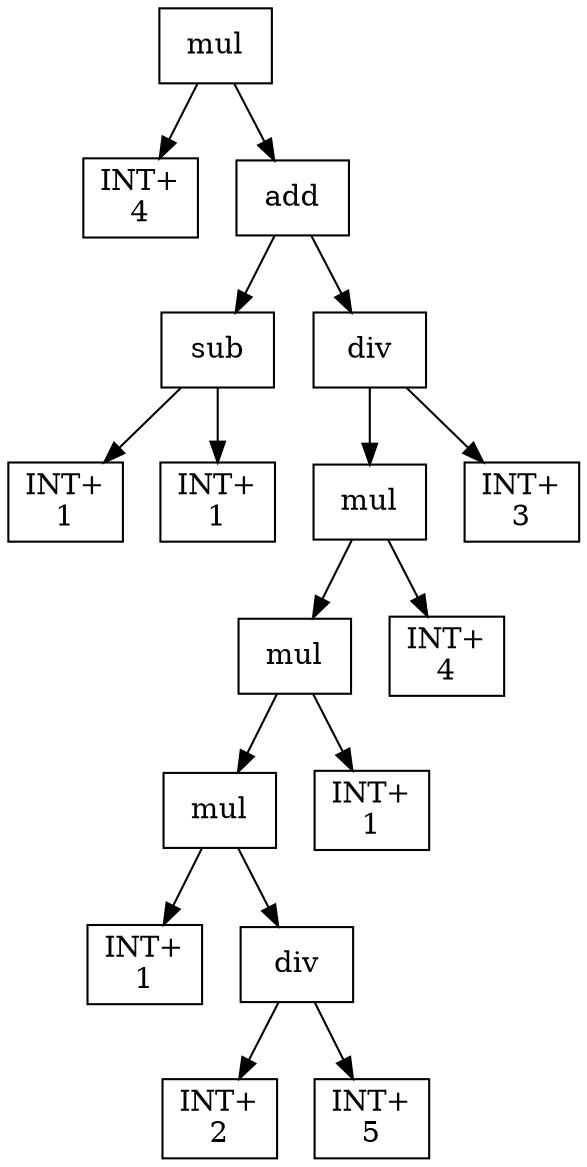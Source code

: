 digraph expr {
  node [shape=box];
  n1 [label="mul"];
  n2 [label="INT+\n4"];
  n3 [label="add"];
  n4 [label="sub"];
  n5 [label="INT+\n1"];
  n6 [label="INT+\n1"];
  n4 -> n5;
  n4 -> n6;
  n7 [label="div"];
  n8 [label="mul"];
  n9 [label="mul"];
  n10 [label="mul"];
  n11 [label="INT+\n1"];
  n12 [label="div"];
  n13 [label="INT+\n2"];
  n14 [label="INT+\n5"];
  n12 -> n13;
  n12 -> n14;
  n10 -> n11;
  n10 -> n12;
  n15 [label="INT+\n1"];
  n9 -> n10;
  n9 -> n15;
  n16 [label="INT+\n4"];
  n8 -> n9;
  n8 -> n16;
  n17 [label="INT+\n3"];
  n7 -> n8;
  n7 -> n17;
  n3 -> n4;
  n3 -> n7;
  n1 -> n2;
  n1 -> n3;
}